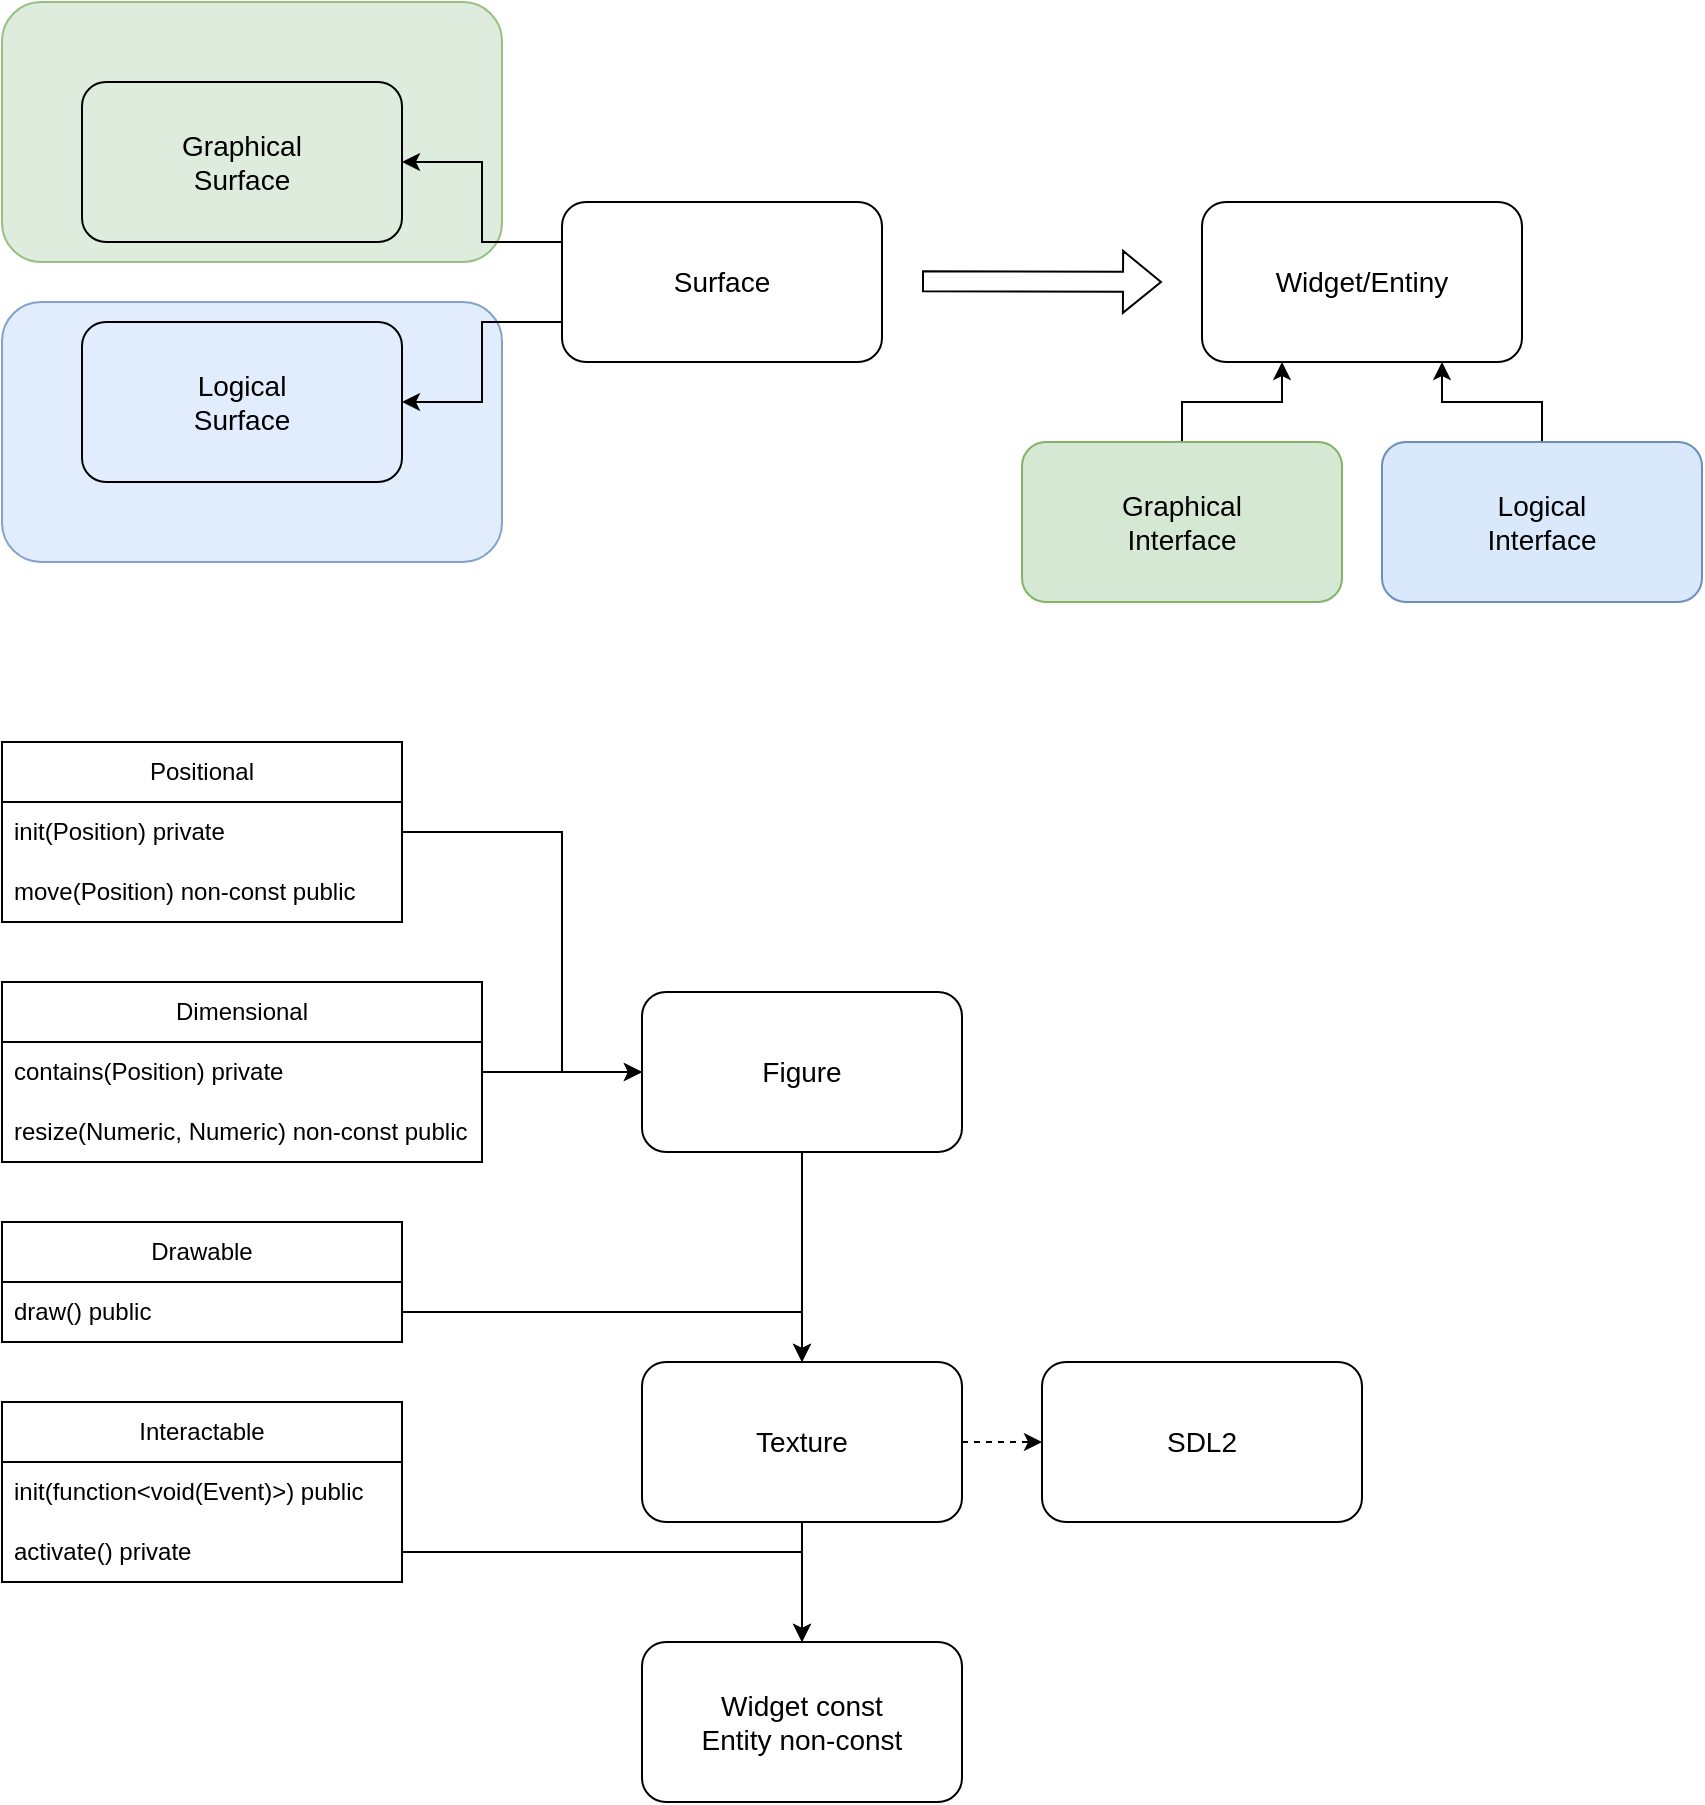 <mxfile version="23.0.2" type="device">
  <diagram name="Page-1" id="q6j4BHGRiOtVWXdEwqr8">
    <mxGraphModel dx="1105" dy="2306" grid="1" gridSize="10" guides="1" tooltips="1" connect="1" arrows="1" fold="1" page="1" pageScale="1" pageWidth="2336" pageHeight="1654" math="0" shadow="0">
      <root>
        <mxCell id="0" />
        <mxCell id="1" parent="0" />
        <mxCell id="n5yKzyt80aX8_UwtfpQi-13" value="" style="rounded=1;whiteSpace=wrap;html=1;fillColor=#dae8fc;strokeColor=#6c8ebf;opacity=80;" vertex="1" parent="1">
          <mxGeometry x="40" y="-1460" width="250" height="130" as="geometry" />
        </mxCell>
        <mxCell id="n5yKzyt80aX8_UwtfpQi-12" value="" style="rounded=1;whiteSpace=wrap;html=1;fillColor=#d5e8d4;strokeColor=#82b366;opacity=80;" vertex="1" parent="1">
          <mxGeometry x="40" y="-1610" width="250" height="130" as="geometry" />
        </mxCell>
        <mxCell id="n5yKzyt80aX8_UwtfpQi-3" value="Graphical&lt;br&gt;Surface" style="rounded=1;whiteSpace=wrap;html=1;strokeColor=default;fillColor=none;fontSize=14;" vertex="1" parent="1">
          <mxGeometry x="80" y="-1570" width="160" height="80" as="geometry" />
        </mxCell>
        <mxCell id="n5yKzyt80aX8_UwtfpQi-8" value="Logical&lt;br&gt;Surface" style="rounded=1;whiteSpace=wrap;html=1;strokeColor=default;fillColor=none;fontSize=14;" vertex="1" parent="1">
          <mxGeometry x="80" y="-1450" width="160" height="80" as="geometry" />
        </mxCell>
        <mxCell id="n5yKzyt80aX8_UwtfpQi-10" style="edgeStyle=orthogonalEdgeStyle;rounded=0;orthogonalLoop=1;jettySize=auto;html=1;exitX=0;exitY=0.25;exitDx=0;exitDy=0;entryX=1;entryY=0.5;entryDx=0;entryDy=0;" edge="1" parent="1" source="n5yKzyt80aX8_UwtfpQi-9" target="n5yKzyt80aX8_UwtfpQi-3">
          <mxGeometry relative="1" as="geometry" />
        </mxCell>
        <mxCell id="n5yKzyt80aX8_UwtfpQi-11" style="edgeStyle=orthogonalEdgeStyle;rounded=0;orthogonalLoop=1;jettySize=auto;html=1;exitX=0;exitY=0.75;exitDx=0;exitDy=0;entryX=1;entryY=0.5;entryDx=0;entryDy=0;" edge="1" parent="1" source="n5yKzyt80aX8_UwtfpQi-9" target="n5yKzyt80aX8_UwtfpQi-8">
          <mxGeometry relative="1" as="geometry" />
        </mxCell>
        <mxCell id="n5yKzyt80aX8_UwtfpQi-9" value="Surface" style="rounded=1;whiteSpace=wrap;html=1;strokeColor=default;fillColor=none;fontSize=14;" vertex="1" parent="1">
          <mxGeometry x="320" y="-1510" width="160" height="80" as="geometry" />
        </mxCell>
        <mxCell id="n5yKzyt80aX8_UwtfpQi-14" value="" style="shape=flexArrow;endArrow=classic;html=1;rounded=0;" edge="1" parent="1">
          <mxGeometry width="50" height="50" relative="1" as="geometry">
            <mxPoint x="500" y="-1470.42" as="sourcePoint" />
            <mxPoint x="620" y="-1470" as="targetPoint" />
          </mxGeometry>
        </mxCell>
        <mxCell id="n5yKzyt80aX8_UwtfpQi-15" value="Widget/Entiny" style="rounded=1;whiteSpace=wrap;html=1;strokeColor=default;fillColor=none;fontSize=14;" vertex="1" parent="1">
          <mxGeometry x="640" y="-1510" width="160" height="80" as="geometry" />
        </mxCell>
        <mxCell id="n5yKzyt80aX8_UwtfpQi-19" style="edgeStyle=orthogonalEdgeStyle;rounded=0;orthogonalLoop=1;jettySize=auto;html=1;exitX=0.5;exitY=0;exitDx=0;exitDy=0;entryX=0.25;entryY=1;entryDx=0;entryDy=0;" edge="1" parent="1" source="n5yKzyt80aX8_UwtfpQi-16" target="n5yKzyt80aX8_UwtfpQi-15">
          <mxGeometry relative="1" as="geometry" />
        </mxCell>
        <mxCell id="n5yKzyt80aX8_UwtfpQi-16" value="Graphical&lt;br&gt;Interface" style="rounded=1;whiteSpace=wrap;html=1;strokeColor=#82b366;fillColor=#d5e8d4;fontSize=14;" vertex="1" parent="1">
          <mxGeometry x="550" y="-1390" width="160" height="80" as="geometry" />
        </mxCell>
        <mxCell id="n5yKzyt80aX8_UwtfpQi-18" style="edgeStyle=orthogonalEdgeStyle;rounded=0;orthogonalLoop=1;jettySize=auto;html=1;exitX=0.5;exitY=0;exitDx=0;exitDy=0;entryX=0.75;entryY=1;entryDx=0;entryDy=0;" edge="1" parent="1" source="n5yKzyt80aX8_UwtfpQi-17" target="n5yKzyt80aX8_UwtfpQi-15">
          <mxGeometry relative="1" as="geometry" />
        </mxCell>
        <mxCell id="n5yKzyt80aX8_UwtfpQi-17" value="Logical&lt;br&gt;Interface" style="rounded=1;whiteSpace=wrap;html=1;strokeColor=#6c8ebf;fillColor=#dae8fc;fontSize=14;" vertex="1" parent="1">
          <mxGeometry x="730" y="-1390" width="160" height="80" as="geometry" />
        </mxCell>
        <mxCell id="n5yKzyt80aX8_UwtfpQi-36" value="Positional" style="swimlane;fontStyle=0;childLayout=stackLayout;horizontal=1;startSize=30;horizontalStack=0;resizeParent=1;resizeParentMax=0;resizeLast=0;collapsible=1;marginBottom=0;whiteSpace=wrap;html=1;" vertex="1" parent="1">
          <mxGeometry x="40" y="-1240" width="200" height="90" as="geometry" />
        </mxCell>
        <mxCell id="n5yKzyt80aX8_UwtfpQi-37" value="init(Position) private" style="text;strokeColor=none;fillColor=none;align=left;verticalAlign=middle;spacingLeft=4;spacingRight=4;overflow=hidden;points=[[0,0.5],[1,0.5]];portConstraint=eastwest;rotatable=0;whiteSpace=wrap;html=1;" vertex="1" parent="n5yKzyt80aX8_UwtfpQi-36">
          <mxGeometry y="30" width="200" height="30" as="geometry" />
        </mxCell>
        <mxCell id="n5yKzyt80aX8_UwtfpQi-38" value="move(Position) non-const public" style="text;strokeColor=none;fillColor=none;align=left;verticalAlign=middle;spacingLeft=4;spacingRight=4;overflow=hidden;points=[[0,0.5],[1,0.5]];portConstraint=eastwest;rotatable=0;whiteSpace=wrap;html=1;" vertex="1" parent="n5yKzyt80aX8_UwtfpQi-36">
          <mxGeometry y="60" width="200" height="30" as="geometry" />
        </mxCell>
        <mxCell id="n5yKzyt80aX8_UwtfpQi-40" value="Dimensional" style="swimlane;fontStyle=0;childLayout=stackLayout;horizontal=1;startSize=30;horizontalStack=0;resizeParent=1;resizeParentMax=0;resizeLast=0;collapsible=1;marginBottom=0;whiteSpace=wrap;html=1;" vertex="1" parent="1">
          <mxGeometry x="40" y="-1120" width="240" height="90" as="geometry" />
        </mxCell>
        <mxCell id="n5yKzyt80aX8_UwtfpQi-43" value="contains(Position) private" style="text;strokeColor=none;fillColor=none;align=left;verticalAlign=middle;spacingLeft=4;spacingRight=4;overflow=hidden;points=[[0,0.5],[1,0.5]];portConstraint=eastwest;rotatable=0;whiteSpace=wrap;html=1;" vertex="1" parent="n5yKzyt80aX8_UwtfpQi-40">
          <mxGeometry y="30" width="240" height="30" as="geometry" />
        </mxCell>
        <mxCell id="n5yKzyt80aX8_UwtfpQi-47" value="resize(Numeric, Numeric) non-const public" style="text;strokeColor=none;fillColor=none;align=left;verticalAlign=middle;spacingLeft=4;spacingRight=4;overflow=hidden;points=[[0,0.5],[1,0.5]];portConstraint=eastwest;rotatable=0;whiteSpace=wrap;html=1;" vertex="1" parent="n5yKzyt80aX8_UwtfpQi-40">
          <mxGeometry y="60" width="240" height="30" as="geometry" />
        </mxCell>
        <mxCell id="n5yKzyt80aX8_UwtfpQi-57" value="Drawable" style="swimlane;fontStyle=0;childLayout=stackLayout;horizontal=1;startSize=30;horizontalStack=0;resizeParent=1;resizeParentMax=0;resizeLast=0;collapsible=1;marginBottom=0;whiteSpace=wrap;html=1;" vertex="1" parent="1">
          <mxGeometry x="40" y="-1000" width="200" height="60" as="geometry" />
        </mxCell>
        <mxCell id="n5yKzyt80aX8_UwtfpQi-59" value="draw() public" style="text;strokeColor=none;fillColor=none;align=left;verticalAlign=middle;spacingLeft=4;spacingRight=4;overflow=hidden;points=[[0,0.5],[1,0.5]];portConstraint=eastwest;rotatable=0;whiteSpace=wrap;html=1;" vertex="1" parent="n5yKzyt80aX8_UwtfpQi-57">
          <mxGeometry y="30" width="200" height="30" as="geometry" />
        </mxCell>
        <mxCell id="n5yKzyt80aX8_UwtfpQi-60" value="Interactable" style="swimlane;fontStyle=0;childLayout=stackLayout;horizontal=1;startSize=30;horizontalStack=0;resizeParent=1;resizeParentMax=0;resizeLast=0;collapsible=1;marginBottom=0;whiteSpace=wrap;html=1;" vertex="1" parent="1">
          <mxGeometry x="40" y="-910" width="200" height="90" as="geometry" />
        </mxCell>
        <mxCell id="n5yKzyt80aX8_UwtfpQi-61" value="init(function&amp;lt;void(Event)&amp;gt;) public" style="text;strokeColor=none;fillColor=none;align=left;verticalAlign=middle;spacingLeft=4;spacingRight=4;overflow=hidden;points=[[0,0.5],[1,0.5]];portConstraint=eastwest;rotatable=0;whiteSpace=wrap;html=1;" vertex="1" parent="n5yKzyt80aX8_UwtfpQi-60">
          <mxGeometry y="30" width="200" height="30" as="geometry" />
        </mxCell>
        <mxCell id="n5yKzyt80aX8_UwtfpQi-63" value="activate() private" style="text;strokeColor=none;fillColor=none;align=left;verticalAlign=middle;spacingLeft=4;spacingRight=4;overflow=hidden;points=[[0,0.5],[1,0.5]];portConstraint=eastwest;rotatable=0;whiteSpace=wrap;html=1;" vertex="1" parent="n5yKzyt80aX8_UwtfpQi-60">
          <mxGeometry y="60" width="200" height="30" as="geometry" />
        </mxCell>
        <mxCell id="n5yKzyt80aX8_UwtfpQi-74" style="edgeStyle=orthogonalEdgeStyle;rounded=0;orthogonalLoop=1;jettySize=auto;html=1;exitX=0.5;exitY=1;exitDx=0;exitDy=0;entryX=0.5;entryY=0;entryDx=0;entryDy=0;" edge="1" parent="1" source="n5yKzyt80aX8_UwtfpQi-67" target="n5yKzyt80aX8_UwtfpQi-72">
          <mxGeometry relative="1" as="geometry" />
        </mxCell>
        <mxCell id="n5yKzyt80aX8_UwtfpQi-67" value="Figure" style="rounded=1;whiteSpace=wrap;html=1;strokeColor=default;fillColor=none;fontSize=14;" vertex="1" parent="1">
          <mxGeometry x="360" y="-1115" width="160" height="80" as="geometry" />
        </mxCell>
        <mxCell id="n5yKzyt80aX8_UwtfpQi-68" style="edgeStyle=orthogonalEdgeStyle;rounded=0;orthogonalLoop=1;jettySize=auto;html=1;exitX=1;exitY=0.5;exitDx=0;exitDy=0;entryX=0;entryY=0.5;entryDx=0;entryDy=0;" edge="1" parent="1" source="n5yKzyt80aX8_UwtfpQi-37" target="n5yKzyt80aX8_UwtfpQi-67">
          <mxGeometry relative="1" as="geometry">
            <Array as="points">
              <mxPoint x="320" y="-1195" />
              <mxPoint x="320" y="-1075" />
            </Array>
          </mxGeometry>
        </mxCell>
        <mxCell id="n5yKzyt80aX8_UwtfpQi-69" style="edgeStyle=orthogonalEdgeStyle;rounded=0;orthogonalLoop=1;jettySize=auto;html=1;exitX=1;exitY=0.5;exitDx=0;exitDy=0;entryX=0;entryY=0.5;entryDx=0;entryDy=0;" edge="1" parent="1" source="n5yKzyt80aX8_UwtfpQi-43" target="n5yKzyt80aX8_UwtfpQi-67">
          <mxGeometry relative="1" as="geometry" />
        </mxCell>
        <mxCell id="n5yKzyt80aX8_UwtfpQi-76" style="edgeStyle=orthogonalEdgeStyle;rounded=0;orthogonalLoop=1;jettySize=auto;html=1;exitX=0.5;exitY=1;exitDx=0;exitDy=0;entryX=0.5;entryY=0;entryDx=0;entryDy=0;" edge="1" parent="1" source="n5yKzyt80aX8_UwtfpQi-72" target="n5yKzyt80aX8_UwtfpQi-75">
          <mxGeometry relative="1" as="geometry" />
        </mxCell>
        <mxCell id="n5yKzyt80aX8_UwtfpQi-79" style="edgeStyle=orthogonalEdgeStyle;rounded=0;orthogonalLoop=1;jettySize=auto;html=1;exitX=1;exitY=0.5;exitDx=0;exitDy=0;entryX=0;entryY=0.5;entryDx=0;entryDy=0;dashed=1;" edge="1" parent="1" source="n5yKzyt80aX8_UwtfpQi-72" target="n5yKzyt80aX8_UwtfpQi-78">
          <mxGeometry relative="1" as="geometry" />
        </mxCell>
        <mxCell id="n5yKzyt80aX8_UwtfpQi-72" value="Texture" style="rounded=1;whiteSpace=wrap;html=1;strokeColor=default;fillColor=none;fontSize=14;" vertex="1" parent="1">
          <mxGeometry x="360" y="-930" width="160" height="80" as="geometry" />
        </mxCell>
        <mxCell id="n5yKzyt80aX8_UwtfpQi-73" style="edgeStyle=orthogonalEdgeStyle;rounded=0;orthogonalLoop=1;jettySize=auto;html=1;exitX=1;exitY=0.5;exitDx=0;exitDy=0;entryX=0.5;entryY=0;entryDx=0;entryDy=0;" edge="1" parent="1" source="n5yKzyt80aX8_UwtfpQi-59" target="n5yKzyt80aX8_UwtfpQi-72">
          <mxGeometry relative="1" as="geometry" />
        </mxCell>
        <mxCell id="n5yKzyt80aX8_UwtfpQi-75" value="Widget const&lt;br&gt;Entity non-const" style="rounded=1;whiteSpace=wrap;html=1;strokeColor=default;fillColor=none;fontSize=14;" vertex="1" parent="1">
          <mxGeometry x="360" y="-790" width="160" height="80" as="geometry" />
        </mxCell>
        <mxCell id="n5yKzyt80aX8_UwtfpQi-77" style="edgeStyle=orthogonalEdgeStyle;rounded=0;orthogonalLoop=1;jettySize=auto;html=1;exitX=1;exitY=0.5;exitDx=0;exitDy=0;entryX=0.5;entryY=0;entryDx=0;entryDy=0;" edge="1" parent="1" source="n5yKzyt80aX8_UwtfpQi-63" target="n5yKzyt80aX8_UwtfpQi-75">
          <mxGeometry relative="1" as="geometry" />
        </mxCell>
        <mxCell id="n5yKzyt80aX8_UwtfpQi-78" value="SDL2" style="rounded=1;whiteSpace=wrap;html=1;strokeColor=default;fillColor=none;fontSize=14;" vertex="1" parent="1">
          <mxGeometry x="560" y="-930" width="160" height="80" as="geometry" />
        </mxCell>
      </root>
    </mxGraphModel>
  </diagram>
</mxfile>
